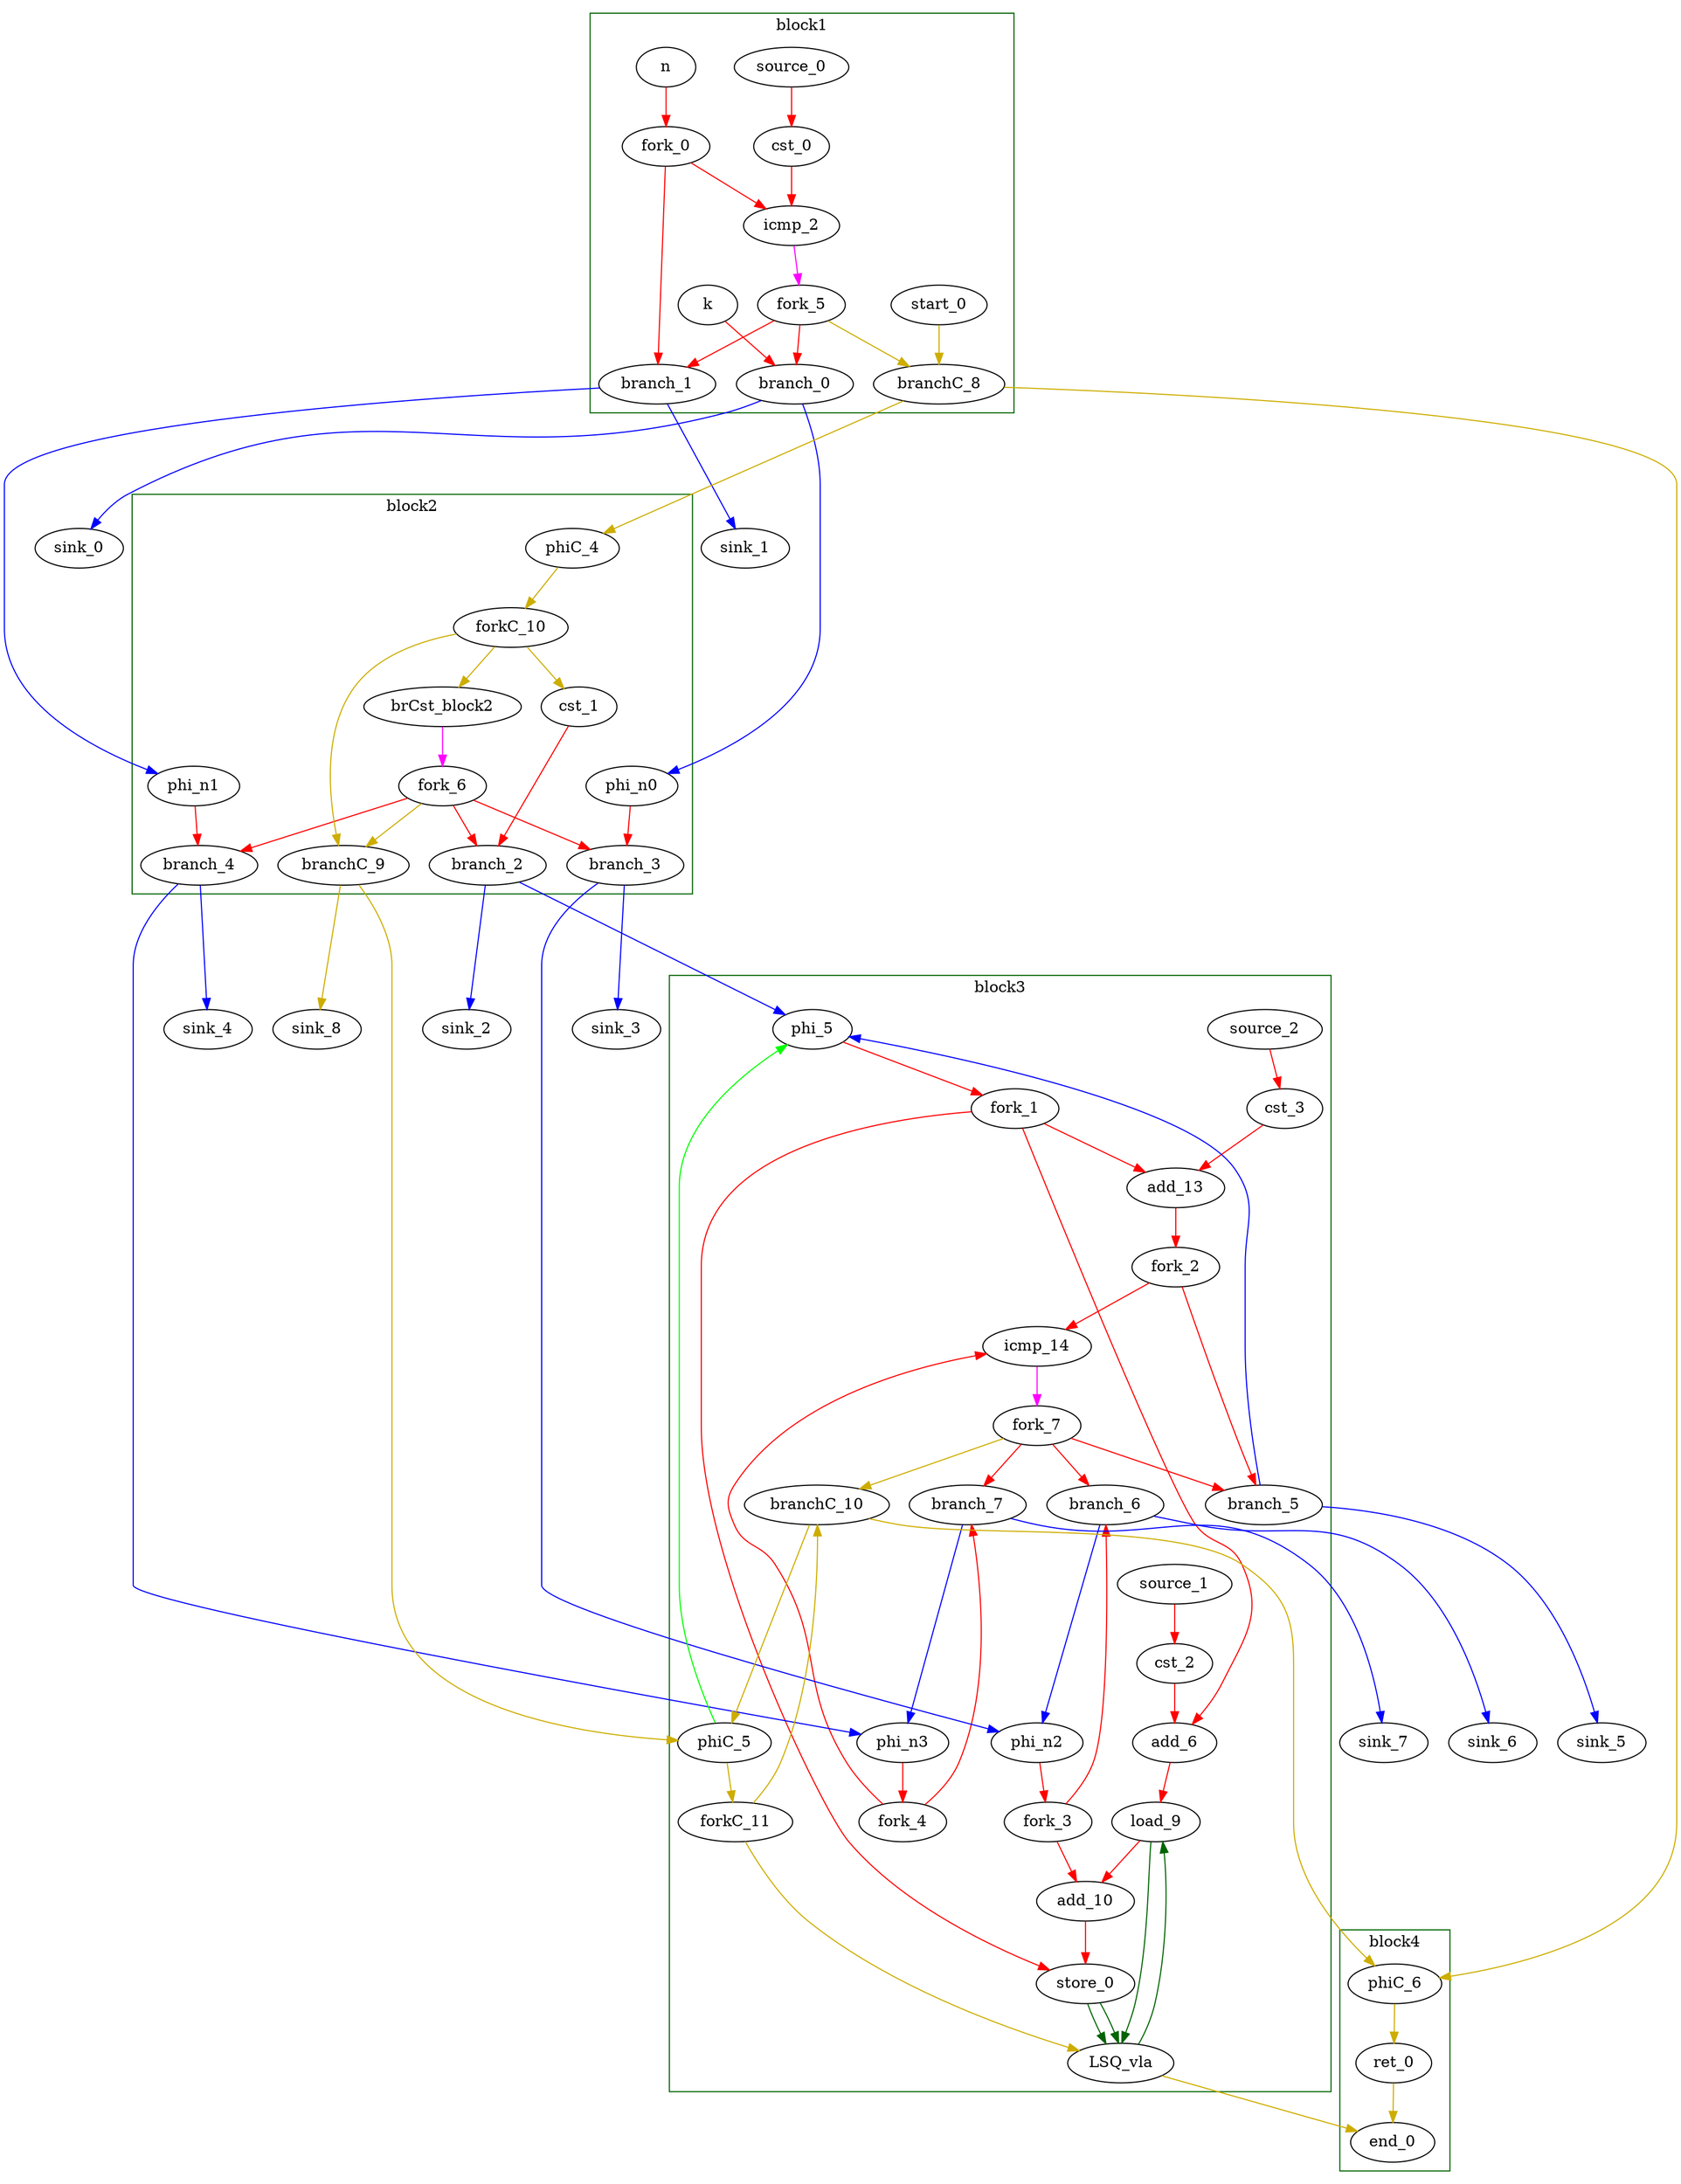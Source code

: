 Digraph G {
	splines=spline;
//DHLS version: 0.1.1" [shape = "none" pos = "20,20!"]
		"n" [type = "Entry", bbID= 1, in = "in1:32", out = "out1:32"];
		"k" [type = "Entry", bbID= 1, in = "in1:32", out = "out1:32"];
		"cst_0" [type = "Constant", bbID= 1, in = "in1:32", out = "out1:32", value = "0x00000001"];
		"icmp_2" [type = "Operator", bbID= 1, op = "icmp_sgt_op", in = "in1:32 in2:32 ", out = "out1:1 ", delay=1.530, latency=0, II=1];
		"brCst_block2" [type = "Constant", bbID= 2, in = "in1:1", out = "out1:1", value = "0x1"];
		"cst_1" [type = "Constant", bbID= 2, in = "in1:32", out = "out1:32", value = "0x00000001"];
		"phi_5" [type = "Mux", bbID= 3, in = "in1?:1 in2:32 in3:32 ", out = "out1:32", delay=0.366];
		"cst_2" [type = "Constant", bbID= 3, in = "in1:32", out = "out1:32", value = "0xFFFFFFFF"];
		"add_6" [type = "Operator", bbID= 3, op = "add_op", in = "in1:32 in2:32 ", out = "out1:32 ", delay=1.693, latency=0, II=1];
		"load_9" [type = "Operator", bbID= 3, op = "lsq_load_op", bbID= 3, portId= 0, in = "in1:32 in2:32", out = "out1:32 out2:32 ", delay=0.000, latency=5, II=1];
		"add_10" [type = "Operator", bbID= 3, op = "add_op", in = "in1:32 in2:32 ", out = "out1:32 ", delay=1.693, latency=0, II=1];
		"store_0" [type = "Operator", bbID= 3, op = "lsq_store_op", bbID= 3, portId= 0, in = "in1:32 in2:32 ", out = "out1:32 out2:32", delay=0.000, latency=0, II=1];
		"cst_3" [type = "Constant", bbID= 3, in = "in1:32", out = "out1:32", value = "0x00000001"];
		"add_13" [type = "Operator", bbID= 3, op = "add_op", in = "in1:32 in2:32 ", out = "out1:32 ", delay=1.693, latency=0, II=1];
		"icmp_14" [type = "Operator", bbID= 3, op = "icmp_slt_op", in = "in1:32 in2:32 ", out = "out1:1 ", delay=1.530, latency=0, II=1];
		"ret_0" [type = "Operator", bbID= 4, op = "ret_op", in = "in1:0 ", out = "out1:0 ", delay=0.000, latency=0, II=1];
		"phi_n0" [type = "Merge", bbID= 2, in = "in1:32 ", out = "out1:32", delay=0.000];
		"phi_n1" [type = "Merge", bbID= 2, in = "in1:32 ", out = "out1:32", delay=0.000];
		"phi_n2" [type = "Merge", bbID= 3, in = "in1:32 in2:32 ", out = "out1:32", delay=0.366];
		"phi_n3" [type = "Merge", bbID= 3, in = "in1:32 in2:32 ", out = "out1:32", delay=0.366];
		"fork_0" [type = "Fork", bbID= 1, in = "in1:32", out = "out1:32 out2:32 "];
		"fork_1" [type = "Fork", bbID= 3, in = "in1:32", out = "out1:32 out2:32 out3:32 "];
		"fork_2" [type = "Fork", bbID= 3, in = "in1:32", out = "out1:32 out2:32 "];
		"fork_3" [type = "Fork", bbID= 3, in = "in1:32", out = "out1:32 out2:32 "];
		"fork_4" [type = "Fork", bbID= 3, in = "in1:32", out = "out1:32 out2:32 "];
		"branch_0" [type = "Branch", bbID= 1,  in = "in1:32 in2?:1", out = "out1+:32 out2-:32"];
		"branch_1" [type = "Branch", bbID= 1,  in = "in1:32 in2?:1", out = "out1+:32 out2-:32"];
		"fork_5" [type = "Fork", bbID= 1, in = "in1:1", out = "out1:1 out2:1 out3:1 "];
		"branch_2" [type = "Branch", bbID= 2,  in = "in1:32 in2?:1", out = "out1+:32 out2-:32"];
		"branch_3" [type = "Branch", bbID= 2,  in = "in1:32 in2?:1", out = "out1+:32 out2-:32"];
		"branch_4" [type = "Branch", bbID= 2,  in = "in1:32 in2?:1", out = "out1+:32 out2-:32"];
		"fork_6" [type = "Fork", bbID= 2, in = "in1:1", out = "out1:1 out2:1 out3:1 out4:1 "];
		"branch_5" [type = "Branch", bbID= 3,  in = "in1:32 in2?:1", out = "out1+:32 out2-:32"];
		"branch_6" [type = "Branch", bbID= 3,  in = "in1:32 in2?:1", out = "out1+:32 out2-:32"];
		"branch_7" [type = "Branch", bbID= 3,  in = "in1:32 in2?:1", out = "out1+:32 out2-:32"];
		"fork_7" [type = "Fork", bbID= 3, in = "in1:1", out = "out1:1 out2:1 out3:1 out4:1 "];
		"LSQ_vla" [type = "LSQ", bbID= 0, in = "in1:0*c0 in2:32*l0a in3:32*s0a in4:32*s0d ", out = "out1:32*l0d out2:0*e ", memory = "vla", bbcount = 1, ldcount = 1, stcount = 1, fifoDepth = 16, numLoads = "{1}", numStores = "{1}", loadOffsets = "{{0;0;0;0;0;0;0;0;0;0;0;0;0;0;0;0}}", storeOffsets = "{{1;0;0;0;0;0;0;0;0;0;0;0;0;0;0;0}}", loadPorts = "{{0;0;0;0;0;0;0;0;0;0;0;0;0;0;0;0}}", storePorts = "{{0;0;0;0;0;0;0;0;0;0;0;0;0;0;0;0}}"];
		"end_0" [type = "Exit", bbID= 0, in = "in1:0*e in2:0", out = "out1:0"];
		"start_0" [type = "Entry", control= "true", bbID= 1, in = "in1:0", out = "out1:0"];
		"branchC_8" [type = "Branch", bbID= 1,  in = "in1:0 in2?:1", out = "out1+:0 out2-:0"];
		"phiC_4" [type = "Merge", bbID= 2, in = "in1:0 ", out = "out1:0", delay=0.166];
		"forkC_10" [type = "Fork", bbID= 2, in = "in1:0", out = "out1:0 out2:0 out3:0 "];
		"branchC_9" [type = "Branch", bbID= 2,  in = "in1:0 in2?:1", out = "out1+:0 out2-:0"];
		"phiC_5" [type = "CntrlMerge", bbID= 3, in = "in1:0 in2:0 ", out = "out1:0 out2?:1", delay=0.166];
		"forkC_11" [type = "Fork", bbID= 3, in = "in1:0", out = "out1:0 out2:0 "];
		"branchC_10" [type = "Branch", bbID= 3,  in = "in1:0 in2?:1", out = "out1+:0 out2-:0"];
		"phiC_6" [type = "Merge", bbID= 4, in = "in1:0 in2:0 ", out = "out1:0", delay=0.166];
		"sink_0" [type = "Sink", bbID= 0, in = "in1:32"];
		"sink_1" [type = "Sink", bbID= 0, in = "in1:32"];
		"sink_2" [type = "Sink", bbID= 0, in = "in1:32"];
		"sink_3" [type = "Sink", bbID= 0, in = "in1:32"];
		"sink_4" [type = "Sink", bbID= 0, in = "in1:32"];
		"sink_5" [type = "Sink", bbID= 0, in = "in1:32"];
		"sink_6" [type = "Sink", bbID= 0, in = "in1:32"];
		"sink_7" [type = "Sink", bbID= 0, in = "in1:32"];
		"sink_8" [type = "Sink", bbID= 0, in = "in1:0"];
		"source_0" [type = "Source", bbID= 1, out = "out1:32"];
		"source_1" [type = "Source", bbID= 3, out = "out1:32"];
		"source_2" [type = "Source", bbID= 3, out = "out1:32"];
		"load_9" -> "LSQ_vla" [color = "darkgreen", mem_address = "true", from = "out2", to = "in2"];
		"LSQ_vla" -> "load_9" [color = "darkgreen", mem_address = "false", from = "out1", to = "in1"];
		"store_0" -> "LSQ_vla" [color = "darkgreen", mem_address = "true", from = "out2", to = "in3"];
		"store_0" -> "LSQ_vla" [color = "darkgreen", mem_address = "false", from = "out1", to = "in4"];
		"LSQ_vla" -> "end_0" [color = "gold3", from = "out2", to = "in1"];
	subgraph cluster_0 {
	color = "darkgreen";
		label = "block1";
		"n" -> "fork_0" [color = "red", from = "out1", to = "in1"];
		"k" -> "branch_0" [color = "red", from = "out1", to = "in1"];
		"cst_0" -> "icmp_2" [color = "red", from = "out1", to = "in2"];
		"icmp_2" -> "fork_5" [color = "magenta", from = "out1", to = "in1"];
		"fork_0" -> "icmp_2" [color = "red", from = "out1", to = "in1"];
		"fork_0" -> "branch_1" [color = "red", from = "out2", to = "in1"];
		"fork_5" -> "branch_1" [color = "red", from = "out1", to = "in2"];
		"fork_5" -> "branch_0" [color = "red", from = "out2", to = "in2"];
		"fork_5" -> "branchC_8" [color = "gold3", from = "out3", to = "in2"];
		"start_0" -> "branchC_8" [color = "gold3", from = "out1", to = "in1"];
		"source_0" -> "cst_0" [color = "red", from = "out1", to = "in1"];
	}
		"branch_0" -> "phi_n0" [color = "blue", minlen = 3, from = "out1", to = "in1"];
		"branch_0" -> "sink_0" [color = "blue", minlen = 3, from = "out2", to = "in1"];
		"branch_1" -> "phi_n1" [color = "blue", minlen = 3, from = "out1", to = "in1"];
		"branch_1" -> "sink_1" [color = "blue", minlen = 3, from = "out2", to = "in1"];
		"branchC_8" -> "phiC_4" [color = "gold3", minlen = 3, from = "out1", to = "in1"];
		"branchC_8" -> "phiC_6" [color = "gold3", minlen = 3, from = "out2", to = "in1"];
	subgraph cluster_1 {
	color = "darkgreen";
		label = "block2";
		"brCst_block2" -> "fork_6" [color = "magenta", from = "out1", to = "in1"];
		"cst_1" -> "branch_2" [color = "red", from = "out1", to = "in1"];
		"phi_n0" -> "branch_3" [color = "red", from = "out1", to = "in1"];
		"phi_n1" -> "branch_4" [color = "red", from = "out1", to = "in1"];
		"fork_6" -> "branch_4" [color = "red", from = "out1", to = "in2"];
		"fork_6" -> "branch_3" [color = "red", from = "out2", to = "in2"];
		"fork_6" -> "branch_2" [color = "red", from = "out3", to = "in2"];
		"fork_6" -> "branchC_9" [color = "gold3", from = "out4", to = "in2"];
		"phiC_4" -> "forkC_10" [color = "gold3", from = "out1", to = "in1"];
		"forkC_10" -> "cst_1" [color = "gold3", from = "out1", to = "in1"];
		"forkC_10" -> "branchC_9" [color = "gold3", from = "out2", to = "in1"];
		"forkC_10" -> "brCst_block2" [color = "gold3", from = "out3", to = "in1"];
	}
		"branch_2" -> "phi_5" [color = "blue", minlen = 3, from = "out1", to = "in2"];
		"branch_2" -> "sink_2" [color = "blue", minlen = 3, from = "out2", to = "in1"];
		"branch_3" -> "phi_n2" [color = "blue", minlen = 3, from = "out1", to = "in1"];
		"branch_3" -> "sink_3" [color = "blue", minlen = 3, from = "out2", to = "in1"];
		"branch_4" -> "phi_n3" [color = "blue", minlen = 3, from = "out1", to = "in1"];
		"branch_4" -> "sink_4" [color = "blue", minlen = 3, from = "out2", to = "in1"];
		"branchC_9" -> "phiC_5" [color = "gold3", minlen = 3, from = "out1", to = "in1"];
		"branchC_9" -> "sink_8" [color = "gold3", minlen = 3, from = "out2", to = "in1"];
	subgraph cluster_2 {
	color = "darkgreen";
		label = "block3";
		"phi_5" -> "fork_1" [color = "red", from = "out1", to = "in1"];
		"cst_2" -> "add_6" [color = "red", from = "out1", to = "in2"];
		"add_6" -> "load_9" [color = "red", from = "out1", to = "in2"];
		"load_9" -> "add_10" [color = "red", from = "out1", to = "in1"];
		"add_10" -> "store_0" [color = "red", from = "out1", to = "in1"];
		"cst_3" -> "add_13" [color = "red", from = "out1", to = "in2"];
		"add_13" -> "fork_2" [color = "red", from = "out1", to = "in1"];
		"icmp_14" -> "fork_7" [color = "magenta", from = "out1", to = "in1"];
		"phi_n2" -> "fork_3" [color = "red", from = "out1", to = "in1"];
		"phi_n3" -> "fork_4" [color = "red", from = "out1", to = "in1"];
		"fork_1" -> "add_6" [color = "red", from = "out1", to = "in1"];
		"fork_1" -> "add_13" [color = "red", from = "out2", to = "in1"];
		"fork_1" -> "store_0" [color = "red", from = "out3", to = "in2"];
		"fork_2" -> "icmp_14" [color = "red", from = "out1", to = "in1"];
		"fork_2" -> "branch_5" [color = "red", from = "out2", to = "in1"];
		"fork_3" -> "add_10" [color = "red", from = "out1", to = "in2"];
		"fork_3" -> "branch_6" [color = "red", from = "out2", to = "in1"];
		"fork_4" -> "icmp_14" [color = "red", from = "out1", to = "in2"];
		"fork_4" -> "branch_7" [color = "red", from = "out2", to = "in1"];
		"fork_7" -> "branch_7" [color = "red", from = "out1", to = "in2"];
		"fork_7" -> "branch_6" [color = "red", from = "out2", to = "in2"];
		"fork_7" -> "branch_5" [color = "red", from = "out3", to = "in2"];
		"fork_7" -> "branchC_10" [color = "gold3", from = "out4", to = "in2"];
		"phiC_5" -> "phi_5" [color = "green", from = "out2", to = "in1"];
		"phiC_5" -> "forkC_11" [color = "gold3", from = "out1", to = "in1"];
		"forkC_11" -> "LSQ_vla" [color = "gold3", from = "out1", to = "in1"];
		"forkC_11" -> "branchC_10" [color = "gold3", from = "out2", to = "in1"];
		"source_1" -> "cst_2" [color = "red", from = "out1", to = "in1"];
		"source_2" -> "cst_3" [color = "red", from = "out1", to = "in1"];
	}
		"branch_5" -> "phi_5" [color = "blue", minlen = 3, from = "out1", to = "in3"];
		"branch_5" -> "sink_5" [color = "blue", minlen = 3, from = "out2", to = "in1"];
		"branch_6" -> "phi_n2" [color = "blue", minlen = 3, from = "out1", to = "in2"];
		"branch_6" -> "sink_6" [color = "blue", minlen = 3, from = "out2", to = "in1"];
		"branch_7" -> "phi_n3" [color = "blue", minlen = 3, from = "out1", to = "in2"];
		"branch_7" -> "sink_7" [color = "blue", minlen = 3, from = "out2", to = "in1"];
		"branchC_10" -> "phiC_5" [color = "gold3", minlen = 3, from = "out1", to = "in2"];
		"branchC_10" -> "phiC_6" [color = "gold3", minlen = 3, from = "out2", to = "in2"];
	subgraph cluster_3 {
	color = "darkgreen";
		label = "block4";
		"ret_0" -> "end_0" [color = "gold3", from = "out1", to = "in2"];
		"phiC_6" -> "ret_0" [color = "gold3", from = "out1", to = "in1"];
	}
}